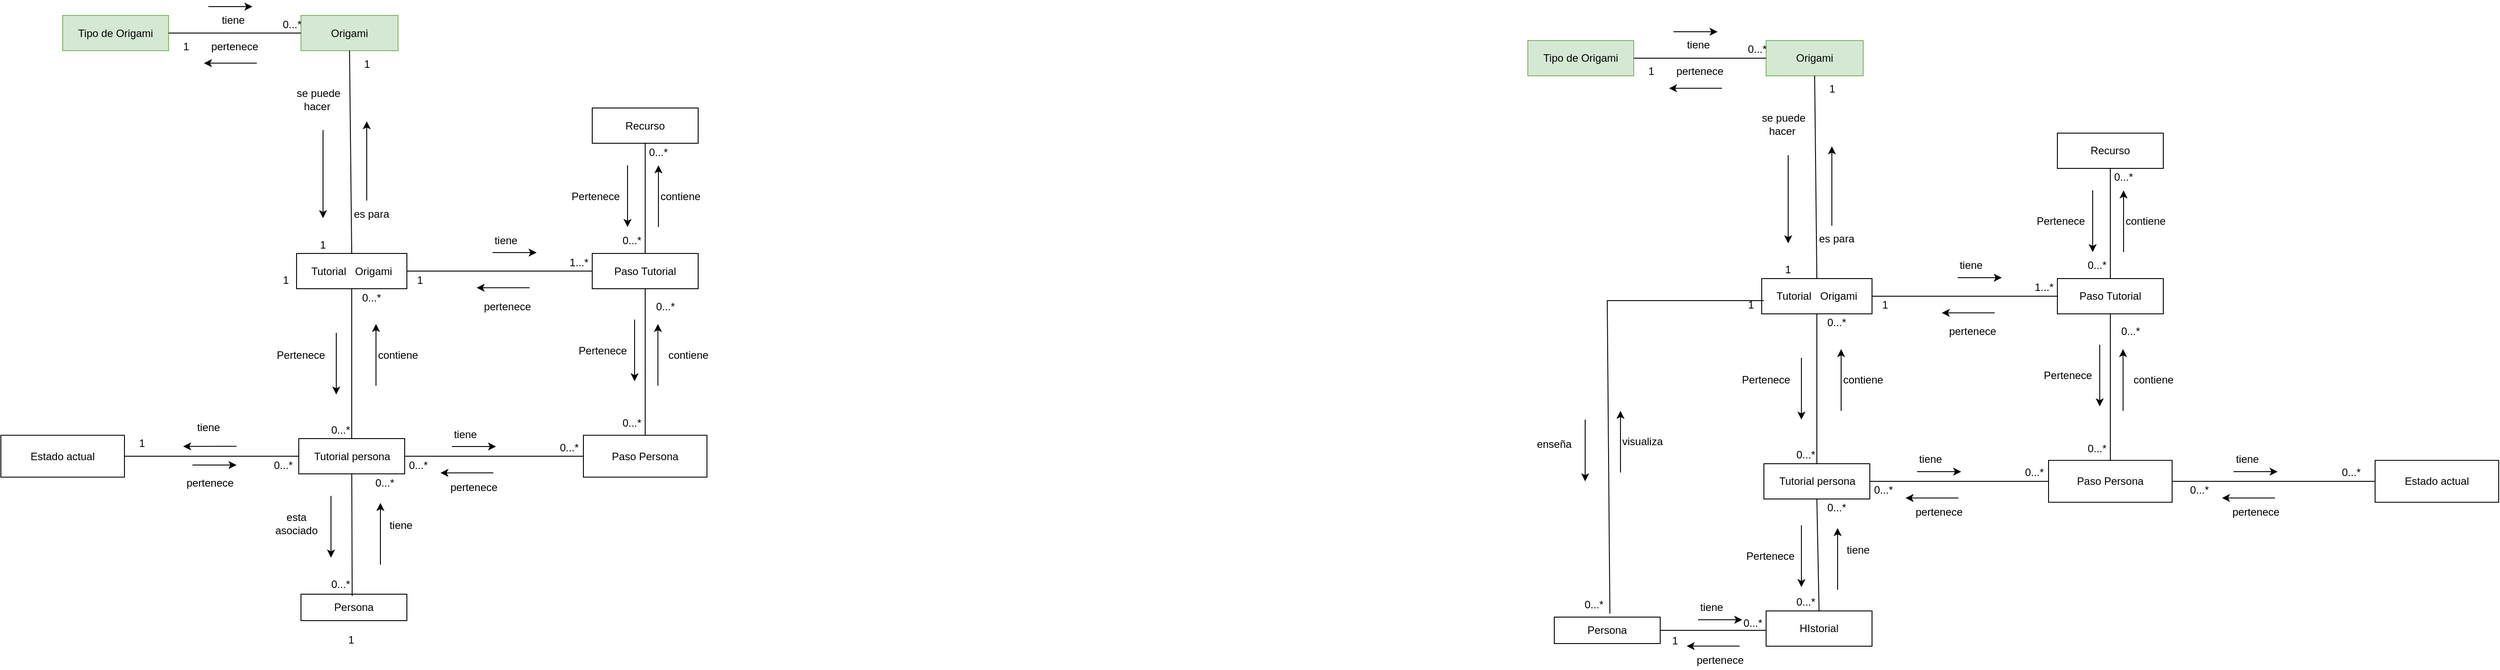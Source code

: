 <mxfile version="20.3.0" type="github">
  <diagram id="qQjOGNZVM2u2vZWcB5vZ" name="Página-1">
    <mxGraphModel dx="1669" dy="1967" grid="1" gridSize="10" guides="1" tooltips="1" connect="1" arrows="1" fold="1" page="1" pageScale="1" pageWidth="827" pageHeight="1169" math="0" shadow="0">
      <root>
        <mxCell id="0" />
        <mxCell id="1" parent="0" />
        <mxCell id="HBWo0hRsCbB8HQdKFILf-60" value="1" style="text;html=1;strokeColor=none;fillColor=none;align=center;verticalAlign=middle;whiteSpace=wrap;rounded=0;" parent="1" vertex="1">
          <mxGeometry x="382" y="-140" width="30" height="20" as="geometry" />
        </mxCell>
        <mxCell id="8gEljakdv8i_XS6eazJ--30" value="Tipo de Origami" style="rounded=0;whiteSpace=wrap;html=1;fillColor=#d5e8d4;strokeColor=#82b366;" vertex="1" parent="1">
          <mxGeometry x="70" y="-838.5" width="120" height="40" as="geometry" />
        </mxCell>
        <mxCell id="8gEljakdv8i_XS6eazJ--31" value="Origami" style="rounded=0;whiteSpace=wrap;html=1;fillColor=#d5e8d4;strokeColor=#82b366;" vertex="1" parent="1">
          <mxGeometry x="340" y="-838.5" width="110" height="40" as="geometry" />
        </mxCell>
        <mxCell id="8gEljakdv8i_XS6eazJ--32" value="Estado actual" style="rounded=0;whiteSpace=wrap;html=1;" vertex="1" parent="1">
          <mxGeometry y="-362.25" width="140" height="47.5" as="geometry" />
        </mxCell>
        <mxCell id="8gEljakdv8i_XS6eazJ--33" value="" style="endArrow=none;html=1;rounded=0;entryX=1;entryY=0.5;entryDx=0;entryDy=0;exitX=0;exitY=0.5;exitDx=0;exitDy=0;" edge="1" parent="1" source="8gEljakdv8i_XS6eazJ--31" target="8gEljakdv8i_XS6eazJ--30">
          <mxGeometry width="50" height="50" relative="1" as="geometry">
            <mxPoint x="460" y="-668.5" as="sourcePoint" />
            <mxPoint x="510" y="-718.5" as="targetPoint" />
          </mxGeometry>
        </mxCell>
        <mxCell id="8gEljakdv8i_XS6eazJ--35" value="Persona" style="rounded=0;whiteSpace=wrap;html=1;" vertex="1" parent="1">
          <mxGeometry x="340" y="-182" width="120" height="30" as="geometry" />
        </mxCell>
        <mxCell id="8gEljakdv8i_XS6eazJ--36" value="" style="endArrow=none;html=1;rounded=0;exitX=0.5;exitY=1;exitDx=0;exitDy=0;entryX=0.5;entryY=0;entryDx=0;entryDy=0;" edge="1" parent="1" source="8gEljakdv8i_XS6eazJ--31" target="8gEljakdv8i_XS6eazJ--38">
          <mxGeometry width="50" height="50" relative="1" as="geometry">
            <mxPoint x="740" y="-668.5" as="sourcePoint" />
            <mxPoint x="390" y="-698.5" as="targetPoint" />
          </mxGeometry>
        </mxCell>
        <mxCell id="8gEljakdv8i_XS6eazJ--37" style="edgeStyle=orthogonalEdgeStyle;rounded=0;orthogonalLoop=1;jettySize=auto;html=1;endArrow=none;endFill=0;" edge="1" parent="1" source="8gEljakdv8i_XS6eazJ--38" target="8gEljakdv8i_XS6eazJ--60">
          <mxGeometry relative="1" as="geometry">
            <mxPoint x="510" y="-548.5" as="targetPoint" />
          </mxGeometry>
        </mxCell>
        <mxCell id="8gEljakdv8i_XS6eazJ--38" value="Tutorial&amp;nbsp; &amp;nbsp;Origami" style="rounded=0;whiteSpace=wrap;html=1;" vertex="1" parent="1">
          <mxGeometry x="335" y="-568.5" width="125" height="40" as="geometry" />
        </mxCell>
        <mxCell id="8gEljakdv8i_XS6eazJ--39" value="" style="endArrow=none;html=1;rounded=0;" edge="1" parent="1" target="8gEljakdv8i_XS6eazJ--64">
          <mxGeometry width="50" height="50" relative="1" as="geometry">
            <mxPoint x="398" y="-180" as="sourcePoint" />
            <mxPoint x="340.5" y="-318.5" as="targetPoint" />
          </mxGeometry>
        </mxCell>
        <mxCell id="8gEljakdv8i_XS6eazJ--40" value="" style="endArrow=classic;html=1;rounded=0;" edge="1" parent="1">
          <mxGeometry width="50" height="50" relative="1" as="geometry">
            <mxPoint x="235" y="-848.5" as="sourcePoint" />
            <mxPoint x="285" y="-848.5" as="targetPoint" />
          </mxGeometry>
        </mxCell>
        <mxCell id="8gEljakdv8i_XS6eazJ--41" value="" style="endArrow=classic;html=1;rounded=0;" edge="1" parent="1">
          <mxGeometry width="50" height="50" relative="1" as="geometry">
            <mxPoint x="290" y="-784.33" as="sourcePoint" />
            <mxPoint x="230" y="-784.33" as="targetPoint" />
          </mxGeometry>
        </mxCell>
        <mxCell id="8gEljakdv8i_XS6eazJ--42" value="" style="endArrow=classic;html=1;rounded=0;" edge="1" parent="1">
          <mxGeometry width="50" height="50" relative="1" as="geometry">
            <mxPoint x="414.5" y="-628.5" as="sourcePoint" />
            <mxPoint x="414.5" y="-718.5" as="targetPoint" />
          </mxGeometry>
        </mxCell>
        <mxCell id="8gEljakdv8i_XS6eazJ--43" value="tiene&amp;nbsp;" style="text;html=1;strokeColor=none;fillColor=none;align=center;verticalAlign=middle;whiteSpace=wrap;rounded=0;" vertex="1" parent="1">
          <mxGeometry x="235" y="-848.5" width="60" height="30" as="geometry" />
        </mxCell>
        <mxCell id="8gEljakdv8i_XS6eazJ--44" value="0...*" style="text;html=1;strokeColor=none;fillColor=none;align=center;verticalAlign=middle;whiteSpace=wrap;rounded=0;" vertex="1" parent="1">
          <mxGeometry x="315" y="-838.5" width="30" height="20" as="geometry" />
        </mxCell>
        <mxCell id="8gEljakdv8i_XS6eazJ--45" value="" style="endArrow=classic;html=1;rounded=0;" edge="1" parent="1">
          <mxGeometry width="50" height="50" relative="1" as="geometry">
            <mxPoint x="365" y="-708.5" as="sourcePoint" />
            <mxPoint x="365" y="-608.5" as="targetPoint" />
          </mxGeometry>
        </mxCell>
        <mxCell id="8gEljakdv8i_XS6eazJ--46" value="pertenece" style="text;html=1;strokeColor=none;fillColor=none;align=center;verticalAlign=middle;whiteSpace=wrap;rounded=0;" vertex="1" parent="1">
          <mxGeometry x="235" y="-813.5" width="60" height="20" as="geometry" />
        </mxCell>
        <mxCell id="8gEljakdv8i_XS6eazJ--47" value="1" style="text;html=1;strokeColor=none;fillColor=none;align=center;verticalAlign=middle;whiteSpace=wrap;rounded=0;" vertex="1" parent="1">
          <mxGeometry x="195" y="-813.5" width="30" height="20" as="geometry" />
        </mxCell>
        <mxCell id="8gEljakdv8i_XS6eazJ--48" value="es para" style="text;html=1;strokeColor=none;fillColor=none;align=center;verticalAlign=middle;whiteSpace=wrap;rounded=0;" vertex="1" parent="1">
          <mxGeometry x="390" y="-628.5" width="60" height="30" as="geometry" />
        </mxCell>
        <mxCell id="8gEljakdv8i_XS6eazJ--49" value="1" style="text;html=1;strokeColor=none;fillColor=none;align=center;verticalAlign=middle;whiteSpace=wrap;rounded=0;" vertex="1" parent="1">
          <mxGeometry x="350" y="-588.5" width="30" height="20" as="geometry" />
        </mxCell>
        <mxCell id="8gEljakdv8i_XS6eazJ--50" value="se puede hacer&amp;nbsp;" style="text;html=1;strokeColor=none;fillColor=none;align=center;verticalAlign=middle;whiteSpace=wrap;rounded=0;" vertex="1" parent="1">
          <mxGeometry x="330" y="-753.5" width="60" height="20" as="geometry" />
        </mxCell>
        <mxCell id="8gEljakdv8i_XS6eazJ--51" value="1" style="text;html=1;strokeColor=none;fillColor=none;align=center;verticalAlign=middle;whiteSpace=wrap;rounded=0;" vertex="1" parent="1">
          <mxGeometry x="400" y="-793.5" width="30" height="20" as="geometry" />
        </mxCell>
        <mxCell id="8gEljakdv8i_XS6eazJ--52" value="" style="endArrow=classic;html=1;rounded=0;" edge="1" parent="1">
          <mxGeometry width="50" height="50" relative="1" as="geometry">
            <mxPoint x="430" y="-215.5" as="sourcePoint" />
            <mxPoint x="430" y="-285.5" as="targetPoint" />
          </mxGeometry>
        </mxCell>
        <mxCell id="8gEljakdv8i_XS6eazJ--53" value="" style="endArrow=classic;html=1;rounded=0;" edge="1" parent="1">
          <mxGeometry width="50" height="50" relative="1" as="geometry">
            <mxPoint x="374" y="-293.5" as="sourcePoint" />
            <mxPoint x="374" y="-223.5" as="targetPoint" />
          </mxGeometry>
        </mxCell>
        <mxCell id="8gEljakdv8i_XS6eazJ--54" value="esta asociado" style="text;html=1;strokeColor=none;fillColor=none;align=center;verticalAlign=middle;whiteSpace=wrap;rounded=0;" vertex="1" parent="1">
          <mxGeometry x="305" y="-277" width="60" height="30" as="geometry" />
        </mxCell>
        <mxCell id="8gEljakdv8i_XS6eazJ--55" value="tiene&amp;nbsp;" style="text;html=1;strokeColor=none;fillColor=none;align=center;verticalAlign=middle;whiteSpace=wrap;rounded=0;" vertex="1" parent="1">
          <mxGeometry x="425" y="-275.5" width="60" height="30" as="geometry" />
        </mxCell>
        <mxCell id="8gEljakdv8i_XS6eazJ--57" value="Recurso" style="rounded=0;whiteSpace=wrap;html=1;" vertex="1" parent="1">
          <mxGeometry x="670" y="-733.5" width="120" height="40" as="geometry" />
        </mxCell>
        <mxCell id="8gEljakdv8i_XS6eazJ--58" style="edgeStyle=orthogonalEdgeStyle;rounded=0;orthogonalLoop=1;jettySize=auto;html=1;endArrow=none;endFill=0;" edge="1" parent="1" source="8gEljakdv8i_XS6eazJ--60" target="8gEljakdv8i_XS6eazJ--57">
          <mxGeometry relative="1" as="geometry" />
        </mxCell>
        <mxCell id="8gEljakdv8i_XS6eazJ--59" style="edgeStyle=orthogonalEdgeStyle;rounded=0;orthogonalLoop=1;jettySize=auto;html=1;endArrow=none;endFill=0;" edge="1" parent="1" source="8gEljakdv8i_XS6eazJ--60" target="8gEljakdv8i_XS6eazJ--97">
          <mxGeometry relative="1" as="geometry" />
        </mxCell>
        <mxCell id="8gEljakdv8i_XS6eazJ--60" value="Paso Tutorial" style="rounded=0;whiteSpace=wrap;html=1;" vertex="1" parent="1">
          <mxGeometry x="670" y="-568.5" width="120" height="40" as="geometry" />
        </mxCell>
        <mxCell id="8gEljakdv8i_XS6eazJ--61" style="edgeStyle=orthogonalEdgeStyle;rounded=0;orthogonalLoop=1;jettySize=auto;html=1;exitX=0.5;exitY=0;exitDx=0;exitDy=0;entryX=0.5;entryY=1;entryDx=0;entryDy=0;endArrow=none;endFill=0;" edge="1" parent="1" source="8gEljakdv8i_XS6eazJ--64" target="8gEljakdv8i_XS6eazJ--38">
          <mxGeometry relative="1" as="geometry" />
        </mxCell>
        <mxCell id="8gEljakdv8i_XS6eazJ--62" style="edgeStyle=orthogonalEdgeStyle;rounded=0;orthogonalLoop=1;jettySize=auto;html=1;exitX=0.5;exitY=0;exitDx=0;exitDy=0;entryX=1;entryY=1;entryDx=0;entryDy=0;endArrow=none;endFill=0;" edge="1" parent="1" source="8gEljakdv8i_XS6eazJ--64" target="8gEljakdv8i_XS6eazJ--90">
          <mxGeometry relative="1" as="geometry" />
        </mxCell>
        <mxCell id="8gEljakdv8i_XS6eazJ--63" style="edgeStyle=orthogonalEdgeStyle;rounded=0;orthogonalLoop=1;jettySize=auto;html=1;endArrow=none;endFill=0;" edge="1" parent="1" source="8gEljakdv8i_XS6eazJ--64" target="8gEljakdv8i_XS6eazJ--97">
          <mxGeometry relative="1" as="geometry" />
        </mxCell>
        <mxCell id="8gEljakdv8i_XS6eazJ--64" value="Tutorial persona" style="rounded=0;whiteSpace=wrap;html=1;" vertex="1" parent="1">
          <mxGeometry x="337.5" y="-358.5" width="120" height="40" as="geometry" />
        </mxCell>
        <mxCell id="8gEljakdv8i_XS6eazJ--66" value="0...*" style="text;html=1;strokeColor=none;fillColor=none;align=center;verticalAlign=middle;whiteSpace=wrap;rounded=0;" vertex="1" parent="1">
          <mxGeometry x="420" y="-318.5" width="30" height="20" as="geometry" />
        </mxCell>
        <mxCell id="8gEljakdv8i_XS6eazJ--67" value="" style="endArrow=classic;html=1;rounded=0;" edge="1" parent="1">
          <mxGeometry width="50" height="50" relative="1" as="geometry">
            <mxPoint x="425" y="-418.5" as="sourcePoint" />
            <mxPoint x="425" y="-488.5" as="targetPoint" />
          </mxGeometry>
        </mxCell>
        <mxCell id="8gEljakdv8i_XS6eazJ--68" value="contiene" style="text;html=1;strokeColor=none;fillColor=none;align=center;verticalAlign=middle;whiteSpace=wrap;rounded=0;" vertex="1" parent="1">
          <mxGeometry x="420" y="-468.5" width="60" height="30" as="geometry" />
        </mxCell>
        <mxCell id="8gEljakdv8i_XS6eazJ--69" value="Pertenece" style="text;html=1;strokeColor=none;fillColor=none;align=center;verticalAlign=middle;whiteSpace=wrap;rounded=0;" vertex="1" parent="1">
          <mxGeometry x="310" y="-468.5" width="60" height="30" as="geometry" />
        </mxCell>
        <mxCell id="8gEljakdv8i_XS6eazJ--70" value="" style="endArrow=classic;html=1;rounded=0;" edge="1" parent="1">
          <mxGeometry width="50" height="50" relative="1" as="geometry">
            <mxPoint x="380" y="-478.5" as="sourcePoint" />
            <mxPoint x="380" y="-408.5" as="targetPoint" />
          </mxGeometry>
        </mxCell>
        <mxCell id="8gEljakdv8i_XS6eazJ--71" value="0...*" style="text;html=1;strokeColor=none;fillColor=none;align=center;verticalAlign=middle;whiteSpace=wrap;rounded=0;" vertex="1" parent="1">
          <mxGeometry x="405" y="-528.5" width="30" height="20" as="geometry" />
        </mxCell>
        <mxCell id="8gEljakdv8i_XS6eazJ--77" value="1" style="text;html=1;strokeColor=none;fillColor=none;align=center;verticalAlign=middle;whiteSpace=wrap;rounded=0;" vertex="1" parent="1">
          <mxGeometry x="307.5" y="-548.5" width="30" height="20" as="geometry" />
        </mxCell>
        <mxCell id="8gEljakdv8i_XS6eazJ--78" value="" style="endArrow=classic;html=1;rounded=0;" edge="1" parent="1">
          <mxGeometry width="50" height="50" relative="1" as="geometry">
            <mxPoint x="557.0" y="-569.5" as="sourcePoint" />
            <mxPoint x="607.0" y="-569.5" as="targetPoint" />
          </mxGeometry>
        </mxCell>
        <mxCell id="8gEljakdv8i_XS6eazJ--79" value="" style="endArrow=classic;html=1;rounded=0;" edge="1" parent="1">
          <mxGeometry width="50" height="50" relative="1" as="geometry">
            <mxPoint x="599" y="-529.61" as="sourcePoint" />
            <mxPoint x="539" y="-529.61" as="targetPoint" />
          </mxGeometry>
        </mxCell>
        <mxCell id="8gEljakdv8i_XS6eazJ--80" value="tiene&amp;nbsp;" style="text;html=1;strokeColor=none;fillColor=none;align=center;verticalAlign=middle;whiteSpace=wrap;rounded=0;" vertex="1" parent="1">
          <mxGeometry x="544" y="-598.5" width="60" height="30" as="geometry" />
        </mxCell>
        <mxCell id="8gEljakdv8i_XS6eazJ--81" value="pertenece" style="text;html=1;strokeColor=none;fillColor=none;align=center;verticalAlign=middle;whiteSpace=wrap;rounded=0;" vertex="1" parent="1">
          <mxGeometry x="544" y="-518.5" width="60" height="20" as="geometry" />
        </mxCell>
        <mxCell id="8gEljakdv8i_XS6eazJ--82" value="1...*" style="text;html=1;strokeColor=none;fillColor=none;align=center;verticalAlign=middle;whiteSpace=wrap;rounded=0;" vertex="1" parent="1">
          <mxGeometry x="640" y="-568.5" width="30" height="20" as="geometry" />
        </mxCell>
        <mxCell id="8gEljakdv8i_XS6eazJ--83" value="1" style="text;html=1;strokeColor=none;fillColor=none;align=center;verticalAlign=middle;whiteSpace=wrap;rounded=0;" vertex="1" parent="1">
          <mxGeometry x="460" y="-548.5" width="30" height="20" as="geometry" />
        </mxCell>
        <mxCell id="8gEljakdv8i_XS6eazJ--84" value="" style="endArrow=classic;html=1;rounded=0;" edge="1" parent="1">
          <mxGeometry width="50" height="50" relative="1" as="geometry">
            <mxPoint x="745" y="-598.5" as="sourcePoint" />
            <mxPoint x="745" y="-668.5" as="targetPoint" />
          </mxGeometry>
        </mxCell>
        <mxCell id="8gEljakdv8i_XS6eazJ--85" value="contiene" style="text;html=1;strokeColor=none;fillColor=none;align=center;verticalAlign=middle;whiteSpace=wrap;rounded=0;" vertex="1" parent="1">
          <mxGeometry x="740" y="-648.5" width="60" height="30" as="geometry" />
        </mxCell>
        <mxCell id="8gEljakdv8i_XS6eazJ--86" value="Pertenece" style="text;html=1;strokeColor=none;fillColor=none;align=center;verticalAlign=middle;whiteSpace=wrap;rounded=0;" vertex="1" parent="1">
          <mxGeometry x="644" y="-648.5" width="60" height="30" as="geometry" />
        </mxCell>
        <mxCell id="8gEljakdv8i_XS6eazJ--87" value="" style="endArrow=classic;html=1;rounded=0;" edge="1" parent="1">
          <mxGeometry width="50" height="50" relative="1" as="geometry">
            <mxPoint x="710" y="-668.5" as="sourcePoint" />
            <mxPoint x="710" y="-598.5" as="targetPoint" />
          </mxGeometry>
        </mxCell>
        <mxCell id="8gEljakdv8i_XS6eazJ--88" value="0...*" style="text;html=1;strokeColor=none;fillColor=none;align=center;verticalAlign=middle;whiteSpace=wrap;rounded=0;" vertex="1" parent="1">
          <mxGeometry x="730" y="-693.5" width="30" height="20" as="geometry" />
        </mxCell>
        <mxCell id="8gEljakdv8i_XS6eazJ--89" value="0...*" style="text;html=1;strokeColor=none;fillColor=none;align=center;verticalAlign=middle;whiteSpace=wrap;rounded=0;" vertex="1" parent="1">
          <mxGeometry x="700" y="-593.5" width="30" height="20" as="geometry" />
        </mxCell>
        <mxCell id="8gEljakdv8i_XS6eazJ--90" value="0...*" style="text;html=1;strokeColor=none;fillColor=none;align=center;verticalAlign=middle;whiteSpace=wrap;rounded=0;" vertex="1" parent="1">
          <mxGeometry x="370" y="-378.5" width="30" height="20" as="geometry" />
        </mxCell>
        <mxCell id="8gEljakdv8i_XS6eazJ--91" value="" style="endArrow=classic;html=1;rounded=0;" edge="1" parent="1">
          <mxGeometry width="50" height="50" relative="1" as="geometry">
            <mxPoint x="511" y="-349.5" as="sourcePoint" />
            <mxPoint x="561" y="-349.5" as="targetPoint" />
          </mxGeometry>
        </mxCell>
        <mxCell id="8gEljakdv8i_XS6eazJ--92" value="" style="endArrow=classic;html=1;rounded=0;" edge="1" parent="1">
          <mxGeometry width="50" height="50" relative="1" as="geometry">
            <mxPoint x="558" y="-319.61" as="sourcePoint" />
            <mxPoint x="498" y="-319.61" as="targetPoint" />
          </mxGeometry>
        </mxCell>
        <mxCell id="8gEljakdv8i_XS6eazJ--93" value="tiene&amp;nbsp;" style="text;html=1;strokeColor=none;fillColor=none;align=center;verticalAlign=middle;whiteSpace=wrap;rounded=0;" vertex="1" parent="1">
          <mxGeometry x="498" y="-378.5" width="60" height="30" as="geometry" />
        </mxCell>
        <mxCell id="8gEljakdv8i_XS6eazJ--94" value="pertenece" style="text;html=1;strokeColor=none;fillColor=none;align=center;verticalAlign=middle;whiteSpace=wrap;rounded=0;" vertex="1" parent="1">
          <mxGeometry x="506" y="-313.5" width="60" height="20" as="geometry" />
        </mxCell>
        <mxCell id="8gEljakdv8i_XS6eazJ--95" value="0...*" style="text;html=1;strokeColor=none;fillColor=none;align=center;verticalAlign=middle;whiteSpace=wrap;rounded=0;" vertex="1" parent="1">
          <mxGeometry x="457.5" y="-338.5" width="30" height="20" as="geometry" />
        </mxCell>
        <mxCell id="8gEljakdv8i_XS6eazJ--96" style="edgeStyle=orthogonalEdgeStyle;rounded=0;orthogonalLoop=1;jettySize=auto;html=1;entryX=1;entryY=0.5;entryDx=0;entryDy=0;endArrow=none;endFill=0;exitX=0;exitY=0.5;exitDx=0;exitDy=0;" edge="1" parent="1" source="8gEljakdv8i_XS6eazJ--64" target="8gEljakdv8i_XS6eazJ--32">
          <mxGeometry relative="1" as="geometry">
            <Array as="points" />
          </mxGeometry>
        </mxCell>
        <mxCell id="8gEljakdv8i_XS6eazJ--97" value="Paso Persona" style="rounded=0;whiteSpace=wrap;html=1;" vertex="1" parent="1">
          <mxGeometry x="660" y="-362.25" width="140" height="47.5" as="geometry" />
        </mxCell>
        <mxCell id="8gEljakdv8i_XS6eazJ--98" value="" style="endArrow=classic;html=1;rounded=0;" edge="1" parent="1">
          <mxGeometry width="50" height="50" relative="1" as="geometry">
            <mxPoint x="744.41" y="-418.5" as="sourcePoint" />
            <mxPoint x="744.41" y="-488.5" as="targetPoint" />
          </mxGeometry>
        </mxCell>
        <mxCell id="8gEljakdv8i_XS6eazJ--99" value="contiene" style="text;html=1;strokeColor=none;fillColor=none;align=center;verticalAlign=middle;whiteSpace=wrap;rounded=0;" vertex="1" parent="1">
          <mxGeometry x="748.5" y="-468.5" width="60" height="30" as="geometry" />
        </mxCell>
        <mxCell id="8gEljakdv8i_XS6eazJ--100" value="Pertenece" style="text;html=1;strokeColor=none;fillColor=none;align=center;verticalAlign=middle;whiteSpace=wrap;rounded=0;" vertex="1" parent="1">
          <mxGeometry x="652" y="-473.5" width="60" height="30" as="geometry" />
        </mxCell>
        <mxCell id="8gEljakdv8i_XS6eazJ--101" value="" style="endArrow=classic;html=1;rounded=0;" edge="1" parent="1">
          <mxGeometry width="50" height="50" relative="1" as="geometry">
            <mxPoint x="718.0" y="-493.5" as="sourcePoint" />
            <mxPoint x="718.0" y="-423.5" as="targetPoint" />
          </mxGeometry>
        </mxCell>
        <mxCell id="8gEljakdv8i_XS6eazJ--102" value="0...*" style="text;html=1;strokeColor=none;fillColor=none;align=center;verticalAlign=middle;whiteSpace=wrap;rounded=0;" vertex="1" parent="1">
          <mxGeometry x="738" y="-518.5" width="30" height="20" as="geometry" />
        </mxCell>
        <mxCell id="8gEljakdv8i_XS6eazJ--103" value="0...*" style="text;html=1;strokeColor=none;fillColor=none;align=center;verticalAlign=middle;whiteSpace=wrap;rounded=0;" vertex="1" parent="1">
          <mxGeometry x="700" y="-386" width="30" height="20" as="geometry" />
        </mxCell>
        <mxCell id="8gEljakdv8i_XS6eazJ--104" value="0...*" style="text;html=1;strokeColor=none;fillColor=none;align=center;verticalAlign=middle;whiteSpace=wrap;rounded=0;" vertex="1" parent="1">
          <mxGeometry x="629" y="-358.5" width="30" height="20" as="geometry" />
        </mxCell>
        <mxCell id="8gEljakdv8i_XS6eazJ--105" value="" style="endArrow=classic;html=1;rounded=0;" edge="1" parent="1">
          <mxGeometry width="50" height="50" relative="1" as="geometry">
            <mxPoint x="217.0" y="-328.5" as="sourcePoint" />
            <mxPoint x="267.0" y="-328.5" as="targetPoint" />
          </mxGeometry>
        </mxCell>
        <mxCell id="8gEljakdv8i_XS6eazJ--106" value="" style="endArrow=classic;html=1;rounded=0;" edge="1" parent="1">
          <mxGeometry width="50" height="50" relative="1" as="geometry">
            <mxPoint x="267" y="-349.75" as="sourcePoint" />
            <mxPoint x="206.5" y="-349.64" as="targetPoint" />
          </mxGeometry>
        </mxCell>
        <mxCell id="8gEljakdv8i_XS6eazJ--107" value="tiene&amp;nbsp;" style="text;html=1;strokeColor=none;fillColor=none;align=center;verticalAlign=middle;whiteSpace=wrap;rounded=0;" vertex="1" parent="1">
          <mxGeometry x="207" y="-386" width="60" height="30" as="geometry" />
        </mxCell>
        <mxCell id="8gEljakdv8i_XS6eazJ--108" value="pertenece" style="text;html=1;strokeColor=none;fillColor=none;align=center;verticalAlign=middle;whiteSpace=wrap;rounded=0;" vertex="1" parent="1">
          <mxGeometry x="207" y="-318.5" width="60" height="20" as="geometry" />
        </mxCell>
        <mxCell id="8gEljakdv8i_XS6eazJ--109" value="1" style="text;html=1;strokeColor=none;fillColor=none;align=center;verticalAlign=middle;whiteSpace=wrap;rounded=0;" vertex="1" parent="1">
          <mxGeometry x="145" y="-363.5" width="30" height="20" as="geometry" />
        </mxCell>
        <mxCell id="8gEljakdv8i_XS6eazJ--110" value="0...*" style="text;html=1;strokeColor=none;fillColor=none;align=center;verticalAlign=middle;whiteSpace=wrap;rounded=0;" vertex="1" parent="1">
          <mxGeometry x="305" y="-338.5" width="30" height="20" as="geometry" />
        </mxCell>
        <mxCell id="8gEljakdv8i_XS6eazJ--117" value="0...*" style="text;html=1;strokeColor=none;fillColor=none;align=center;verticalAlign=middle;whiteSpace=wrap;rounded=0;" vertex="1" parent="1">
          <mxGeometry x="370" y="-203" width="30" height="20" as="geometry" />
        </mxCell>
        <mxCell id="8gEljakdv8i_XS6eazJ--138" value="Tipo de Origami" style="rounded=0;whiteSpace=wrap;html=1;fillColor=#d5e8d4;strokeColor=#82b366;" vertex="1" parent="1">
          <mxGeometry x="1730" y="-810" width="120" height="40" as="geometry" />
        </mxCell>
        <mxCell id="8gEljakdv8i_XS6eazJ--139" value="Origami" style="rounded=0;whiteSpace=wrap;html=1;fillColor=#d5e8d4;strokeColor=#82b366;" vertex="1" parent="1">
          <mxGeometry x="2000" y="-810" width="110" height="40" as="geometry" />
        </mxCell>
        <mxCell id="8gEljakdv8i_XS6eazJ--140" value="Estado actual" style="rounded=0;whiteSpace=wrap;html=1;" vertex="1" parent="1">
          <mxGeometry x="2690" y="-333.75" width="140" height="47.5" as="geometry" />
        </mxCell>
        <mxCell id="8gEljakdv8i_XS6eazJ--141" value="" style="endArrow=none;html=1;rounded=0;entryX=1;entryY=0.5;entryDx=0;entryDy=0;exitX=0;exitY=0.5;exitDx=0;exitDy=0;" edge="1" parent="1" source="8gEljakdv8i_XS6eazJ--139" target="8gEljakdv8i_XS6eazJ--138">
          <mxGeometry width="50" height="50" relative="1" as="geometry">
            <mxPoint x="2120" y="-640" as="sourcePoint" />
            <mxPoint x="2170" y="-690" as="targetPoint" />
          </mxGeometry>
        </mxCell>
        <mxCell id="8gEljakdv8i_XS6eazJ--142" style="edgeStyle=orthogonalEdgeStyle;rounded=0;orthogonalLoop=1;jettySize=auto;html=1;entryX=0;entryY=0.5;entryDx=0;entryDy=0;endArrow=none;endFill=0;" edge="1" parent="1" source="8gEljakdv8i_XS6eazJ--143" target="8gEljakdv8i_XS6eazJ--164">
          <mxGeometry relative="1" as="geometry">
            <Array as="points">
              <mxPoint x="2060" y="-141" />
            </Array>
          </mxGeometry>
        </mxCell>
        <mxCell id="8gEljakdv8i_XS6eazJ--143" value="Persona" style="rounded=0;whiteSpace=wrap;html=1;" vertex="1" parent="1">
          <mxGeometry x="1760" y="-156" width="120" height="30" as="geometry" />
        </mxCell>
        <mxCell id="8gEljakdv8i_XS6eazJ--144" value="" style="endArrow=none;html=1;rounded=0;exitX=0.5;exitY=1;exitDx=0;exitDy=0;entryX=0.5;entryY=0;entryDx=0;entryDy=0;" edge="1" parent="1" source="8gEljakdv8i_XS6eazJ--139" target="8gEljakdv8i_XS6eazJ--146">
          <mxGeometry width="50" height="50" relative="1" as="geometry">
            <mxPoint x="2400" y="-640" as="sourcePoint" />
            <mxPoint x="2050" y="-670" as="targetPoint" />
          </mxGeometry>
        </mxCell>
        <mxCell id="8gEljakdv8i_XS6eazJ--145" style="edgeStyle=orthogonalEdgeStyle;rounded=0;orthogonalLoop=1;jettySize=auto;html=1;endArrow=none;endFill=0;" edge="1" parent="1" source="8gEljakdv8i_XS6eazJ--146" target="8gEljakdv8i_XS6eazJ--168">
          <mxGeometry relative="1" as="geometry">
            <mxPoint x="2170" y="-520" as="targetPoint" />
          </mxGeometry>
        </mxCell>
        <mxCell id="8gEljakdv8i_XS6eazJ--146" value="Tutorial&amp;nbsp; &amp;nbsp;Origami" style="rounded=0;whiteSpace=wrap;html=1;" vertex="1" parent="1">
          <mxGeometry x="1995" y="-540" width="125" height="40" as="geometry" />
        </mxCell>
        <mxCell id="8gEljakdv8i_XS6eazJ--147" value="" style="endArrow=none;html=1;rounded=0;entryX=0.5;entryY=1;entryDx=0;entryDy=0;exitX=0.5;exitY=0;exitDx=0;exitDy=0;" edge="1" parent="1" source="8gEljakdv8i_XS6eazJ--164" target="8gEljakdv8i_XS6eazJ--172">
          <mxGeometry width="50" height="50" relative="1" as="geometry">
            <mxPoint x="2058" y="-180" as="sourcePoint" />
            <mxPoint x="2160" y="-620" as="targetPoint" />
          </mxGeometry>
        </mxCell>
        <mxCell id="8gEljakdv8i_XS6eazJ--148" value="" style="endArrow=classic;html=1;rounded=0;" edge="1" parent="1">
          <mxGeometry width="50" height="50" relative="1" as="geometry">
            <mxPoint x="1895" y="-820" as="sourcePoint" />
            <mxPoint x="1945" y="-820" as="targetPoint" />
          </mxGeometry>
        </mxCell>
        <mxCell id="8gEljakdv8i_XS6eazJ--149" value="" style="endArrow=classic;html=1;rounded=0;" edge="1" parent="1">
          <mxGeometry width="50" height="50" relative="1" as="geometry">
            <mxPoint x="1950" y="-755.83" as="sourcePoint" />
            <mxPoint x="1890" y="-755.83" as="targetPoint" />
          </mxGeometry>
        </mxCell>
        <mxCell id="8gEljakdv8i_XS6eazJ--150" value="" style="endArrow=classic;html=1;rounded=0;" edge="1" parent="1">
          <mxGeometry width="50" height="50" relative="1" as="geometry">
            <mxPoint x="2074.5" y="-600" as="sourcePoint" />
            <mxPoint x="2074.5" y="-690" as="targetPoint" />
          </mxGeometry>
        </mxCell>
        <mxCell id="8gEljakdv8i_XS6eazJ--151" value="tiene&amp;nbsp;" style="text;html=1;strokeColor=none;fillColor=none;align=center;verticalAlign=middle;whiteSpace=wrap;rounded=0;" vertex="1" parent="1">
          <mxGeometry x="1895" y="-820" width="60" height="30" as="geometry" />
        </mxCell>
        <mxCell id="8gEljakdv8i_XS6eazJ--152" value="0...*" style="text;html=1;strokeColor=none;fillColor=none;align=center;verticalAlign=middle;whiteSpace=wrap;rounded=0;" vertex="1" parent="1">
          <mxGeometry x="1975" y="-810" width="30" height="20" as="geometry" />
        </mxCell>
        <mxCell id="8gEljakdv8i_XS6eazJ--153" value="" style="endArrow=classic;html=1;rounded=0;" edge="1" parent="1">
          <mxGeometry width="50" height="50" relative="1" as="geometry">
            <mxPoint x="2025" y="-680" as="sourcePoint" />
            <mxPoint x="2025" y="-580" as="targetPoint" />
          </mxGeometry>
        </mxCell>
        <mxCell id="8gEljakdv8i_XS6eazJ--154" value="pertenece" style="text;html=1;strokeColor=none;fillColor=none;align=center;verticalAlign=middle;whiteSpace=wrap;rounded=0;" vertex="1" parent="1">
          <mxGeometry x="1895" y="-785" width="60" height="20" as="geometry" />
        </mxCell>
        <mxCell id="8gEljakdv8i_XS6eazJ--155" value="1" style="text;html=1;strokeColor=none;fillColor=none;align=center;verticalAlign=middle;whiteSpace=wrap;rounded=0;" vertex="1" parent="1">
          <mxGeometry x="1855" y="-785" width="30" height="20" as="geometry" />
        </mxCell>
        <mxCell id="8gEljakdv8i_XS6eazJ--156" value="es para" style="text;html=1;strokeColor=none;fillColor=none;align=center;verticalAlign=middle;whiteSpace=wrap;rounded=0;" vertex="1" parent="1">
          <mxGeometry x="2050" y="-600" width="60" height="30" as="geometry" />
        </mxCell>
        <mxCell id="8gEljakdv8i_XS6eazJ--157" value="1" style="text;html=1;strokeColor=none;fillColor=none;align=center;verticalAlign=middle;whiteSpace=wrap;rounded=0;" vertex="1" parent="1">
          <mxGeometry x="2010" y="-560" width="30" height="20" as="geometry" />
        </mxCell>
        <mxCell id="8gEljakdv8i_XS6eazJ--158" value="se puede hacer&amp;nbsp;" style="text;html=1;strokeColor=none;fillColor=none;align=center;verticalAlign=middle;whiteSpace=wrap;rounded=0;" vertex="1" parent="1">
          <mxGeometry x="1990" y="-725" width="60" height="20" as="geometry" />
        </mxCell>
        <mxCell id="8gEljakdv8i_XS6eazJ--159" value="1" style="text;html=1;strokeColor=none;fillColor=none;align=center;verticalAlign=middle;whiteSpace=wrap;rounded=0;" vertex="1" parent="1">
          <mxGeometry x="2060" y="-765" width="30" height="20" as="geometry" />
        </mxCell>
        <mxCell id="8gEljakdv8i_XS6eazJ--160" value="" style="endArrow=classic;html=1;rounded=0;" edge="1" parent="1">
          <mxGeometry width="50" height="50" relative="1" as="geometry">
            <mxPoint x="2081" y="-187" as="sourcePoint" />
            <mxPoint x="2081" y="-257" as="targetPoint" />
          </mxGeometry>
        </mxCell>
        <mxCell id="8gEljakdv8i_XS6eazJ--161" value="" style="endArrow=classic;html=1;rounded=0;" edge="1" parent="1">
          <mxGeometry width="50" height="50" relative="1" as="geometry">
            <mxPoint x="2040" y="-260.0" as="sourcePoint" />
            <mxPoint x="2040" y="-190.0" as="targetPoint" />
          </mxGeometry>
        </mxCell>
        <mxCell id="8gEljakdv8i_XS6eazJ--162" value="Pertenece" style="text;html=1;strokeColor=none;fillColor=none;align=center;verticalAlign=middle;whiteSpace=wrap;rounded=0;" vertex="1" parent="1">
          <mxGeometry x="1975" y="-240" width="60" height="30" as="geometry" />
        </mxCell>
        <mxCell id="8gEljakdv8i_XS6eazJ--163" value="tiene&amp;nbsp;" style="text;html=1;strokeColor=none;fillColor=none;align=center;verticalAlign=middle;whiteSpace=wrap;rounded=0;" vertex="1" parent="1">
          <mxGeometry x="2076" y="-247" width="60" height="30" as="geometry" />
        </mxCell>
        <mxCell id="8gEljakdv8i_XS6eazJ--164" value="HIstorial" style="rounded=0;whiteSpace=wrap;html=1;" vertex="1" parent="1">
          <mxGeometry x="2000" y="-163" width="120" height="40" as="geometry" />
        </mxCell>
        <mxCell id="8gEljakdv8i_XS6eazJ--165" value="Recurso" style="rounded=0;whiteSpace=wrap;html=1;" vertex="1" parent="1">
          <mxGeometry x="2330" y="-705" width="120" height="40" as="geometry" />
        </mxCell>
        <mxCell id="8gEljakdv8i_XS6eazJ--166" style="edgeStyle=orthogonalEdgeStyle;rounded=0;orthogonalLoop=1;jettySize=auto;html=1;endArrow=none;endFill=0;" edge="1" parent="1" source="8gEljakdv8i_XS6eazJ--168" target="8gEljakdv8i_XS6eazJ--165">
          <mxGeometry relative="1" as="geometry" />
        </mxCell>
        <mxCell id="8gEljakdv8i_XS6eazJ--167" style="edgeStyle=orthogonalEdgeStyle;rounded=0;orthogonalLoop=1;jettySize=auto;html=1;endArrow=none;endFill=0;" edge="1" parent="1" source="8gEljakdv8i_XS6eazJ--168" target="8gEljakdv8i_XS6eazJ--205">
          <mxGeometry relative="1" as="geometry" />
        </mxCell>
        <mxCell id="8gEljakdv8i_XS6eazJ--168" value="Paso Tutorial" style="rounded=0;whiteSpace=wrap;html=1;" vertex="1" parent="1">
          <mxGeometry x="2330" y="-540" width="120" height="40" as="geometry" />
        </mxCell>
        <mxCell id="8gEljakdv8i_XS6eazJ--169" style="edgeStyle=orthogonalEdgeStyle;rounded=0;orthogonalLoop=1;jettySize=auto;html=1;exitX=0.5;exitY=0;exitDx=0;exitDy=0;entryX=0.5;entryY=1;entryDx=0;entryDy=0;endArrow=none;endFill=0;" edge="1" parent="1" source="8gEljakdv8i_XS6eazJ--172" target="8gEljakdv8i_XS6eazJ--146">
          <mxGeometry relative="1" as="geometry" />
        </mxCell>
        <mxCell id="8gEljakdv8i_XS6eazJ--170" style="edgeStyle=orthogonalEdgeStyle;rounded=0;orthogonalLoop=1;jettySize=auto;html=1;exitX=0.5;exitY=0;exitDx=0;exitDy=0;entryX=1;entryY=1;entryDx=0;entryDy=0;endArrow=none;endFill=0;" edge="1" parent="1" source="8gEljakdv8i_XS6eazJ--172" target="8gEljakdv8i_XS6eazJ--198">
          <mxGeometry relative="1" as="geometry" />
        </mxCell>
        <mxCell id="8gEljakdv8i_XS6eazJ--171" style="edgeStyle=orthogonalEdgeStyle;rounded=0;orthogonalLoop=1;jettySize=auto;html=1;endArrow=none;endFill=0;" edge="1" parent="1" source="8gEljakdv8i_XS6eazJ--172" target="8gEljakdv8i_XS6eazJ--205">
          <mxGeometry relative="1" as="geometry" />
        </mxCell>
        <mxCell id="8gEljakdv8i_XS6eazJ--172" value="Tutorial persona" style="rounded=0;whiteSpace=wrap;html=1;" vertex="1" parent="1">
          <mxGeometry x="1997.5" y="-330" width="120" height="40" as="geometry" />
        </mxCell>
        <mxCell id="8gEljakdv8i_XS6eazJ--173" value="0...*" style="text;html=1;strokeColor=none;fillColor=none;align=center;verticalAlign=middle;whiteSpace=wrap;rounded=0;" vertex="1" parent="1">
          <mxGeometry x="1790" y="-180" width="30" height="20" as="geometry" />
        </mxCell>
        <mxCell id="8gEljakdv8i_XS6eazJ--174" value="0...*" style="text;html=1;strokeColor=none;fillColor=none;align=center;verticalAlign=middle;whiteSpace=wrap;rounded=0;" vertex="1" parent="1">
          <mxGeometry x="2065" y="-290" width="30" height="20" as="geometry" />
        </mxCell>
        <mxCell id="8gEljakdv8i_XS6eazJ--175" value="" style="endArrow=classic;html=1;rounded=0;" edge="1" parent="1">
          <mxGeometry width="50" height="50" relative="1" as="geometry">
            <mxPoint x="2085" y="-390.0" as="sourcePoint" />
            <mxPoint x="2085" y="-460.0" as="targetPoint" />
          </mxGeometry>
        </mxCell>
        <mxCell id="8gEljakdv8i_XS6eazJ--176" value="contiene" style="text;html=1;strokeColor=none;fillColor=none;align=center;verticalAlign=middle;whiteSpace=wrap;rounded=0;" vertex="1" parent="1">
          <mxGeometry x="2080" y="-440" width="60" height="30" as="geometry" />
        </mxCell>
        <mxCell id="8gEljakdv8i_XS6eazJ--177" value="Pertenece" style="text;html=1;strokeColor=none;fillColor=none;align=center;verticalAlign=middle;whiteSpace=wrap;rounded=0;" vertex="1" parent="1">
          <mxGeometry x="1970" y="-440" width="60" height="30" as="geometry" />
        </mxCell>
        <mxCell id="8gEljakdv8i_XS6eazJ--178" value="" style="endArrow=classic;html=1;rounded=0;" edge="1" parent="1">
          <mxGeometry width="50" height="50" relative="1" as="geometry">
            <mxPoint x="2040" y="-450.0" as="sourcePoint" />
            <mxPoint x="2040" y="-380.0" as="targetPoint" />
          </mxGeometry>
        </mxCell>
        <mxCell id="8gEljakdv8i_XS6eazJ--179" value="0...*" style="text;html=1;strokeColor=none;fillColor=none;align=center;verticalAlign=middle;whiteSpace=wrap;rounded=0;" vertex="1" parent="1">
          <mxGeometry x="2065" y="-500" width="30" height="20" as="geometry" />
        </mxCell>
        <mxCell id="8gEljakdv8i_XS6eazJ--180" value="enseña" style="text;html=1;strokeColor=none;fillColor=none;align=center;verticalAlign=middle;whiteSpace=wrap;rounded=0;" vertex="1" parent="1">
          <mxGeometry x="1730" y="-367.5" width="60" height="30" as="geometry" />
        </mxCell>
        <mxCell id="8gEljakdv8i_XS6eazJ--181" value="" style="endArrow=classic;html=1;rounded=0;" edge="1" parent="1">
          <mxGeometry width="50" height="50" relative="1" as="geometry">
            <mxPoint x="1795" y="-380.0" as="sourcePoint" />
            <mxPoint x="1795" y="-310.0" as="targetPoint" />
          </mxGeometry>
        </mxCell>
        <mxCell id="8gEljakdv8i_XS6eazJ--182" value="" style="endArrow=classic;html=1;rounded=0;" edge="1" parent="1">
          <mxGeometry width="50" height="50" relative="1" as="geometry">
            <mxPoint x="1835" y="-320.0" as="sourcePoint" />
            <mxPoint x="1835" y="-390.0" as="targetPoint" />
          </mxGeometry>
        </mxCell>
        <mxCell id="8gEljakdv8i_XS6eazJ--183" value="visualiza" style="text;html=1;strokeColor=none;fillColor=none;align=center;verticalAlign=middle;whiteSpace=wrap;rounded=0;" vertex="1" parent="1">
          <mxGeometry x="1830" y="-370" width="60" height="30" as="geometry" />
        </mxCell>
        <mxCell id="8gEljakdv8i_XS6eazJ--184" value="0...*" style="text;html=1;strokeColor=none;fillColor=none;align=center;verticalAlign=middle;whiteSpace=wrap;rounded=0;" vertex="1" parent="1">
          <mxGeometry x="1969.5" y="-159" width="30" height="20" as="geometry" />
        </mxCell>
        <mxCell id="8gEljakdv8i_XS6eazJ--185" value="1" style="text;html=1;strokeColor=none;fillColor=none;align=center;verticalAlign=middle;whiteSpace=wrap;rounded=0;" vertex="1" parent="1">
          <mxGeometry x="1967.5" y="-520" width="30" height="20" as="geometry" />
        </mxCell>
        <mxCell id="8gEljakdv8i_XS6eazJ--186" value="" style="endArrow=classic;html=1;rounded=0;" edge="1" parent="1">
          <mxGeometry width="50" height="50" relative="1" as="geometry">
            <mxPoint x="2217" y="-541" as="sourcePoint" />
            <mxPoint x="2267" y="-541" as="targetPoint" />
          </mxGeometry>
        </mxCell>
        <mxCell id="8gEljakdv8i_XS6eazJ--187" value="" style="endArrow=classic;html=1;rounded=0;" edge="1" parent="1">
          <mxGeometry width="50" height="50" relative="1" as="geometry">
            <mxPoint x="2259" y="-501.11" as="sourcePoint" />
            <mxPoint x="2199" y="-501.11" as="targetPoint" />
          </mxGeometry>
        </mxCell>
        <mxCell id="8gEljakdv8i_XS6eazJ--188" value="tiene&amp;nbsp;" style="text;html=1;strokeColor=none;fillColor=none;align=center;verticalAlign=middle;whiteSpace=wrap;rounded=0;" vertex="1" parent="1">
          <mxGeometry x="2204" y="-570" width="60" height="30" as="geometry" />
        </mxCell>
        <mxCell id="8gEljakdv8i_XS6eazJ--189" value="pertenece" style="text;html=1;strokeColor=none;fillColor=none;align=center;verticalAlign=middle;whiteSpace=wrap;rounded=0;" vertex="1" parent="1">
          <mxGeometry x="2204" y="-490" width="60" height="20" as="geometry" />
        </mxCell>
        <mxCell id="8gEljakdv8i_XS6eazJ--190" value="1...*" style="text;html=1;strokeColor=none;fillColor=none;align=center;verticalAlign=middle;whiteSpace=wrap;rounded=0;" vertex="1" parent="1">
          <mxGeometry x="2300" y="-540" width="30" height="20" as="geometry" />
        </mxCell>
        <mxCell id="8gEljakdv8i_XS6eazJ--191" value="1" style="text;html=1;strokeColor=none;fillColor=none;align=center;verticalAlign=middle;whiteSpace=wrap;rounded=0;" vertex="1" parent="1">
          <mxGeometry x="2120" y="-520" width="30" height="20" as="geometry" />
        </mxCell>
        <mxCell id="8gEljakdv8i_XS6eazJ--192" value="" style="endArrow=classic;html=1;rounded=0;" edge="1" parent="1">
          <mxGeometry width="50" height="50" relative="1" as="geometry">
            <mxPoint x="2405" y="-570" as="sourcePoint" />
            <mxPoint x="2405" y="-640" as="targetPoint" />
          </mxGeometry>
        </mxCell>
        <mxCell id="8gEljakdv8i_XS6eazJ--193" value="contiene" style="text;html=1;strokeColor=none;fillColor=none;align=center;verticalAlign=middle;whiteSpace=wrap;rounded=0;" vertex="1" parent="1">
          <mxGeometry x="2400" y="-620" width="60" height="30" as="geometry" />
        </mxCell>
        <mxCell id="8gEljakdv8i_XS6eazJ--194" value="Pertenece" style="text;html=1;strokeColor=none;fillColor=none;align=center;verticalAlign=middle;whiteSpace=wrap;rounded=0;" vertex="1" parent="1">
          <mxGeometry x="2304" y="-620" width="60" height="30" as="geometry" />
        </mxCell>
        <mxCell id="8gEljakdv8i_XS6eazJ--195" value="" style="endArrow=classic;html=1;rounded=0;" edge="1" parent="1">
          <mxGeometry width="50" height="50" relative="1" as="geometry">
            <mxPoint x="2370" y="-640" as="sourcePoint" />
            <mxPoint x="2370" y="-570" as="targetPoint" />
          </mxGeometry>
        </mxCell>
        <mxCell id="8gEljakdv8i_XS6eazJ--196" value="0...*" style="text;html=1;strokeColor=none;fillColor=none;align=center;verticalAlign=middle;whiteSpace=wrap;rounded=0;" vertex="1" parent="1">
          <mxGeometry x="2390" y="-665" width="30" height="20" as="geometry" />
        </mxCell>
        <mxCell id="8gEljakdv8i_XS6eazJ--197" value="0...*" style="text;html=1;strokeColor=none;fillColor=none;align=center;verticalAlign=middle;whiteSpace=wrap;rounded=0;" vertex="1" parent="1">
          <mxGeometry x="2360" y="-565" width="30" height="20" as="geometry" />
        </mxCell>
        <mxCell id="8gEljakdv8i_XS6eazJ--198" value="0...*" style="text;html=1;strokeColor=none;fillColor=none;align=center;verticalAlign=middle;whiteSpace=wrap;rounded=0;" vertex="1" parent="1">
          <mxGeometry x="2030" y="-350" width="30" height="20" as="geometry" />
        </mxCell>
        <mxCell id="8gEljakdv8i_XS6eazJ--199" value="" style="endArrow=classic;html=1;rounded=0;" edge="1" parent="1">
          <mxGeometry width="50" height="50" relative="1" as="geometry">
            <mxPoint x="2171" y="-321" as="sourcePoint" />
            <mxPoint x="2221" y="-321" as="targetPoint" />
          </mxGeometry>
        </mxCell>
        <mxCell id="8gEljakdv8i_XS6eazJ--200" value="" style="endArrow=classic;html=1;rounded=0;" edge="1" parent="1">
          <mxGeometry width="50" height="50" relative="1" as="geometry">
            <mxPoint x="2218" y="-291.11" as="sourcePoint" />
            <mxPoint x="2158" y="-291.11" as="targetPoint" />
          </mxGeometry>
        </mxCell>
        <mxCell id="8gEljakdv8i_XS6eazJ--201" value="tiene&amp;nbsp;" style="text;html=1;strokeColor=none;fillColor=none;align=center;verticalAlign=middle;whiteSpace=wrap;rounded=0;" vertex="1" parent="1">
          <mxGeometry x="2158" y="-350" width="60" height="30" as="geometry" />
        </mxCell>
        <mxCell id="8gEljakdv8i_XS6eazJ--202" value="pertenece" style="text;html=1;strokeColor=none;fillColor=none;align=center;verticalAlign=middle;whiteSpace=wrap;rounded=0;" vertex="1" parent="1">
          <mxGeometry x="2166" y="-285" width="60" height="20" as="geometry" />
        </mxCell>
        <mxCell id="8gEljakdv8i_XS6eazJ--203" value="0...*" style="text;html=1;strokeColor=none;fillColor=none;align=center;verticalAlign=middle;whiteSpace=wrap;rounded=0;" vertex="1" parent="1">
          <mxGeometry x="2117.5" y="-310" width="30" height="20" as="geometry" />
        </mxCell>
        <mxCell id="8gEljakdv8i_XS6eazJ--204" style="edgeStyle=orthogonalEdgeStyle;rounded=0;orthogonalLoop=1;jettySize=auto;html=1;entryX=0;entryY=0.5;entryDx=0;entryDy=0;endArrow=none;endFill=0;" edge="1" parent="1" source="8gEljakdv8i_XS6eazJ--205" target="8gEljakdv8i_XS6eazJ--140">
          <mxGeometry relative="1" as="geometry">
            <Array as="points">
              <mxPoint x="2580" y="-310" />
            </Array>
          </mxGeometry>
        </mxCell>
        <mxCell id="8gEljakdv8i_XS6eazJ--205" value="Paso Persona" style="rounded=0;whiteSpace=wrap;html=1;" vertex="1" parent="1">
          <mxGeometry x="2320" y="-333.75" width="140" height="47.5" as="geometry" />
        </mxCell>
        <mxCell id="8gEljakdv8i_XS6eazJ--206" value="" style="endArrow=classic;html=1;rounded=0;" edge="1" parent="1">
          <mxGeometry width="50" height="50" relative="1" as="geometry">
            <mxPoint x="2404.41" y="-390.0" as="sourcePoint" />
            <mxPoint x="2404.41" y="-460.0" as="targetPoint" />
          </mxGeometry>
        </mxCell>
        <mxCell id="8gEljakdv8i_XS6eazJ--207" value="contiene" style="text;html=1;strokeColor=none;fillColor=none;align=center;verticalAlign=middle;whiteSpace=wrap;rounded=0;" vertex="1" parent="1">
          <mxGeometry x="2408.5" y="-440" width="60" height="30" as="geometry" />
        </mxCell>
        <mxCell id="8gEljakdv8i_XS6eazJ--208" value="Pertenece" style="text;html=1;strokeColor=none;fillColor=none;align=center;verticalAlign=middle;whiteSpace=wrap;rounded=0;" vertex="1" parent="1">
          <mxGeometry x="2312" y="-445" width="60" height="30" as="geometry" />
        </mxCell>
        <mxCell id="8gEljakdv8i_XS6eazJ--209" value="" style="endArrow=classic;html=1;rounded=0;" edge="1" parent="1">
          <mxGeometry width="50" height="50" relative="1" as="geometry">
            <mxPoint x="2378" y="-465.0" as="sourcePoint" />
            <mxPoint x="2378" y="-395.0" as="targetPoint" />
          </mxGeometry>
        </mxCell>
        <mxCell id="8gEljakdv8i_XS6eazJ--210" value="0...*" style="text;html=1;strokeColor=none;fillColor=none;align=center;verticalAlign=middle;whiteSpace=wrap;rounded=0;" vertex="1" parent="1">
          <mxGeometry x="2398" y="-490" width="30" height="20" as="geometry" />
        </mxCell>
        <mxCell id="8gEljakdv8i_XS6eazJ--211" value="0...*" style="text;html=1;strokeColor=none;fillColor=none;align=center;verticalAlign=middle;whiteSpace=wrap;rounded=0;" vertex="1" parent="1">
          <mxGeometry x="2360" y="-357.5" width="30" height="20" as="geometry" />
        </mxCell>
        <mxCell id="8gEljakdv8i_XS6eazJ--212" value="0...*" style="text;html=1;strokeColor=none;fillColor=none;align=center;verticalAlign=middle;whiteSpace=wrap;rounded=0;" vertex="1" parent="1">
          <mxGeometry x="2289" y="-330" width="30" height="20" as="geometry" />
        </mxCell>
        <mxCell id="8gEljakdv8i_XS6eazJ--213" value="" style="endArrow=classic;html=1;rounded=0;" edge="1" parent="1">
          <mxGeometry width="50" height="50" relative="1" as="geometry">
            <mxPoint x="2529.5" y="-321" as="sourcePoint" />
            <mxPoint x="2579.5" y="-321" as="targetPoint" />
          </mxGeometry>
        </mxCell>
        <mxCell id="8gEljakdv8i_XS6eazJ--214" value="" style="endArrow=classic;html=1;rounded=0;" edge="1" parent="1">
          <mxGeometry width="50" height="50" relative="1" as="geometry">
            <mxPoint x="2576.5" y="-291.11" as="sourcePoint" />
            <mxPoint x="2516.5" y="-291.11" as="targetPoint" />
          </mxGeometry>
        </mxCell>
        <mxCell id="8gEljakdv8i_XS6eazJ--215" value="tiene&amp;nbsp;" style="text;html=1;strokeColor=none;fillColor=none;align=center;verticalAlign=middle;whiteSpace=wrap;rounded=0;" vertex="1" parent="1">
          <mxGeometry x="2516.5" y="-350" width="60" height="30" as="geometry" />
        </mxCell>
        <mxCell id="8gEljakdv8i_XS6eazJ--216" value="pertenece" style="text;html=1;strokeColor=none;fillColor=none;align=center;verticalAlign=middle;whiteSpace=wrap;rounded=0;" vertex="1" parent="1">
          <mxGeometry x="2524.5" y="-285" width="60" height="20" as="geometry" />
        </mxCell>
        <mxCell id="8gEljakdv8i_XS6eazJ--217" value="0...*" style="text;html=1;strokeColor=none;fillColor=none;align=center;verticalAlign=middle;whiteSpace=wrap;rounded=0;" vertex="1" parent="1">
          <mxGeometry x="2476" y="-310" width="30" height="20" as="geometry" />
        </mxCell>
        <mxCell id="8gEljakdv8i_XS6eazJ--218" value="0...*" style="text;html=1;strokeColor=none;fillColor=none;align=center;verticalAlign=middle;whiteSpace=wrap;rounded=0;" vertex="1" parent="1">
          <mxGeometry x="2647.5" y="-330" width="30" height="20" as="geometry" />
        </mxCell>
        <mxCell id="8gEljakdv8i_XS6eazJ--219" value="" style="endArrow=none;html=1;rounded=0;exitX=1;exitY=0.25;exitDx=0;exitDy=0;" edge="1" parent="1" source="8gEljakdv8i_XS6eazJ--185">
          <mxGeometry width="50" height="50" relative="1" as="geometry">
            <mxPoint x="1820" y="-480" as="sourcePoint" />
            <mxPoint x="1823" y="-160.0" as="targetPoint" />
            <Array as="points">
              <mxPoint x="1820" y="-515" />
            </Array>
          </mxGeometry>
        </mxCell>
        <mxCell id="8gEljakdv8i_XS6eazJ--220" value="" style="endArrow=classic;html=1;rounded=0;" edge="1" parent="1">
          <mxGeometry width="50" height="50" relative="1" as="geometry">
            <mxPoint x="1923" y="-153.0" as="sourcePoint" />
            <mxPoint x="1973" y="-153.0" as="targetPoint" />
          </mxGeometry>
        </mxCell>
        <mxCell id="8gEljakdv8i_XS6eazJ--221" value="" style="endArrow=classic;html=1;rounded=0;" edge="1" parent="1">
          <mxGeometry width="50" height="50" relative="1" as="geometry">
            <mxPoint x="1970" y="-123.11" as="sourcePoint" />
            <mxPoint x="1910" y="-123.11" as="targetPoint" />
          </mxGeometry>
        </mxCell>
        <mxCell id="8gEljakdv8i_XS6eazJ--222" value="tiene&amp;nbsp;" style="text;html=1;strokeColor=none;fillColor=none;align=center;verticalAlign=middle;whiteSpace=wrap;rounded=0;" vertex="1" parent="1">
          <mxGeometry x="1910" y="-182" width="60" height="30" as="geometry" />
        </mxCell>
        <mxCell id="8gEljakdv8i_XS6eazJ--223" value="pertenece" style="text;html=1;strokeColor=none;fillColor=none;align=center;verticalAlign=middle;whiteSpace=wrap;rounded=0;" vertex="1" parent="1">
          <mxGeometry x="1918" y="-117" width="60" height="20" as="geometry" />
        </mxCell>
        <mxCell id="8gEljakdv8i_XS6eazJ--224" value="1" style="text;html=1;strokeColor=none;fillColor=none;align=center;verticalAlign=middle;whiteSpace=wrap;rounded=0;" vertex="1" parent="1">
          <mxGeometry x="1882" y="-139" width="30" height="20" as="geometry" />
        </mxCell>
        <mxCell id="8gEljakdv8i_XS6eazJ--225" value="0...*" style="text;html=1;strokeColor=none;fillColor=none;align=center;verticalAlign=middle;whiteSpace=wrap;rounded=0;" vertex="1" parent="1">
          <mxGeometry x="2030" y="-183" width="30" height="20" as="geometry" />
        </mxCell>
      </root>
    </mxGraphModel>
  </diagram>
</mxfile>
